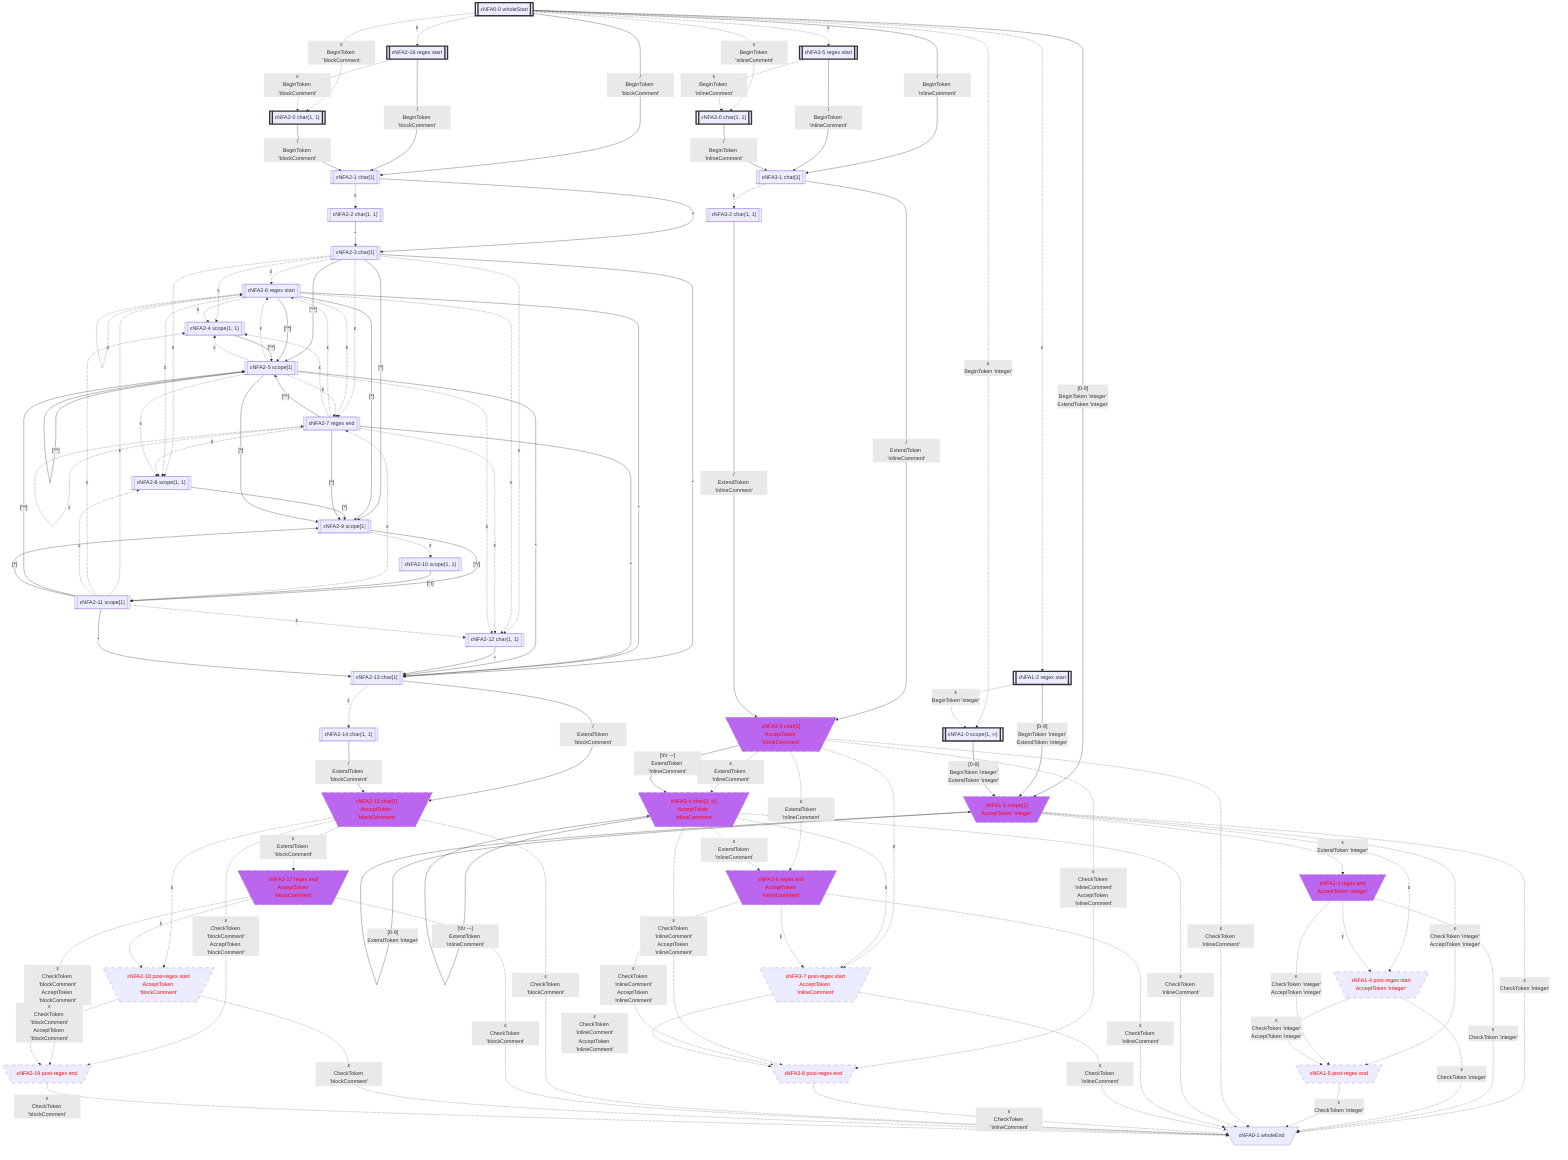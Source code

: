 flowchart
classDef c0001 color:#FF0000;
classDef c0010 stroke-dasharray: 10 10;
classDef c0011 stroke-dasharray: 10 10,color:#FF0000;
classDef c0100 fill:#BB66EE;
classDef c0101 fill:#BB66EE,color:#FF0000;
classDef c0110 fill:#BB66EE,stroke-dasharray: 10 10;
classDef c0111 fill:#BB66EE,stroke-dasharray: 10 10,color:#FF0000;
classDef c1000 stroke:#333,stroke-width:4px;
classDef c1001 stroke:#333,stroke-width:4px,color:#FF0000;
classDef c1010 stroke:#333,stroke-width:4px,stroke-dasharray: 10 10;
classDef c1011 stroke:#333,stroke-width:4px,stroke-dasharray: 10 10,color:#FF0000;
classDef c1100 stroke:#333,stroke-width:4px,fill:#BB66EE;
classDef c1101 stroke:#333,stroke-width:4px,fill:#BB66EE,color:#FF0000;
classDef c1110 stroke:#333,stroke-width:4px,fill:#BB66EE,stroke-dasharray: 10 10;
classDef c1111 stroke:#333,stroke-width:4px,fill:#BB66EE,stroke-dasharray: 10 10,color:#FF0000;
eNFA0_0_37041500[["εNFA0-0 wholeStart"]]
class eNFA0_0_37041500 c1000;
eNFA1_2_47571555[["εNFA1-2 regex start"]]
class eNFA1_2_47571555 c1000;
eNFA2_16_64938051[["εNFA2-16 regex start"]]
class eNFA2_16_64938051 c1000;
eNFA3_5_25490811[["εNFA3-5 regex start"]]
class eNFA3_5_25490811 c1000;
eNFA1_0_9923843[["εNFA1-0 scope{1, ∞}"]]
class eNFA1_0_9923843 c1000;
eNFA2_0_11984159[["εNFA2-0 char{1, 1}"]]
class eNFA2_0_11984159 c1000;
eNFA3_0_43590645[["εNFA3-0 char{1, 1}"]]
class eNFA3_0_43590645 c1000;
eNFA1_1_60754972[\"εNFA1-1 scope[1]
AcceptToken 'integer'"/]
class eNFA1_1_60754972 c0111;
eNFA2_1_41181381[["εNFA2-1 char[1]"]]
eNFA3_1_47357582[["εNFA3-1 char[1]"]]
eNFA1_3_22205728[\"εNFA1-3 regex end
AcceptToken 'integer'"/]
class eNFA1_3_22205728 c0111;
eNFA1_4_8788113[\"εNFA1-4 post-regex start
AcceptToken 'integer'"/]
class eNFA1_4_8788113 c0011;
eNFA1_5_47236811[\"εNFA1-5 post-regex end"/]
class eNFA1_5_47236811 c0011;
eNFA0_1_27618155[\"εNFA0-1 wholeEnd"/]
eNFA2_2_10758903[["εNFA2-2 char{1, 1}"]]
eNFA2_3_15697576[["εNFA2-3 char[1]"]]
eNFA3_2_23565055[["εNFA3-2 char{1, 1}"]]
eNFA3_3_38777132[\"εNFA3-3 char[1]
AcceptToken 'inlineComment'"/]
class eNFA3_3_38777132 c0111;
eNFA2_6_14739853[["εNFA2-6 regex start"]]
eNFA2_4_53077479[["εNFA2-4 scope{1, 1}"]]
eNFA2_8_65549821[["εNFA2-8 scope{1, 1}"]]
eNFA2_7_7935270[["εNFA2-7 regex end"]]
eNFA2_5_63544148[["εNFA2-5 scope[1]"]]
eNFA2_9_29721263[["εNFA2-9 scope[1]"]]
eNFA2_12_7060460[["εNFA2-12 char{1, 1}"]]
eNFA2_13_58612075[["εNFA2-13 char[1]"]]
eNFA3_4_4308570[\"εNFA3-4 char{0, ∞}
AcceptToken 'inlineComment'"/]
class eNFA3_4_4308570 c0111;
eNFA3_6_13449869[\"εNFA3-6 regex end
AcceptToken 'inlineComment'"/]
class eNFA3_6_13449869 c0111;
eNFA3_7_56771492[\"εNFA3-7 post-regex start
AcceptToken 'inlineComment'"/]
class eNFA3_7_56771492 c0011;
eNFA3_8_32894845[\"εNFA3-8 post-regex end"/]
class eNFA3_8_32894845 c0011;
eNFA2_10_66164776[["εNFA2-10 scope{1, 1}"]]
eNFA2_11_22478116[["εNFA2-11 scope[1]"]]
eNFA2_14_35088115[["εNFA2-14 char{1, 1}"]]
eNFA2_15_40748571[\"εNFA2-15 char[1]
AcceptToken 'blockComment'"/]
class eNFA2_15_40748571 c0111;
eNFA2_17_31192822[\"εNFA2-17 regex end
AcceptToken 'blockComment'"/]
class eNFA2_17_31192822 c0111;
eNFA2_18_12299945[\"εNFA2-18 post-regex start
AcceptToken 'blockComment'"/]
class eNFA2_18_12299945 c0011;
eNFA2_19_976457[\"εNFA2-19 post-regex end"/]
class eNFA2_19_976457 c0011;
eNFA0_0_37041500 -.->|"ε"|eNFA1_2_47571555
eNFA0_0_37041500 -.->|"ε"|eNFA2_16_64938051
eNFA0_0_37041500 -.->|"ε"|eNFA3_5_25490811
eNFA0_0_37041500 -.->|"ε
BeginToken 'integer'"|eNFA1_0_9923843
eNFA0_0_37041500 -.->|"ε
BeginToken 'blockComment'"|eNFA2_0_11984159
eNFA0_0_37041500 -.->|"ε
BeginToken 'inlineComment'"|eNFA3_0_43590645
eNFA0_0_37041500 -->|"[0-9]
BeginToken 'integer'
ExtendToken 'integer'"|eNFA1_1_60754972
eNFA0_0_37041500 -->|"/
BeginToken 'blockComment'"|eNFA2_1_41181381
eNFA0_0_37041500 -->|"/
BeginToken 'inlineComment'"|eNFA3_1_47357582
eNFA1_2_47571555 -.->|"ε
BeginToken 'integer'"|eNFA1_0_9923843
eNFA1_2_47571555 -->|"[0-9]
BeginToken 'integer'
ExtendToken 'integer'"|eNFA1_1_60754972
eNFA2_16_64938051 -.->|"ε
BeginToken 'blockComment'"|eNFA2_0_11984159
eNFA2_16_64938051 -->|"/
BeginToken 'blockComment'"|eNFA2_1_41181381
eNFA3_5_25490811 -.->|"ε
BeginToken 'inlineComment'"|eNFA3_0_43590645
eNFA3_5_25490811 -->|"/
BeginToken 'inlineComment'"|eNFA3_1_47357582
eNFA1_0_9923843 -->|"[0-9]
BeginToken 'integer'
ExtendToken 'integer'"|eNFA1_1_60754972
eNFA2_0_11984159 -->|"/
BeginToken 'blockComment'"|eNFA2_1_41181381
eNFA3_0_43590645 -->|"/
BeginToken 'inlineComment'"|eNFA3_1_47357582
eNFA1_1_60754972 -->|"[0-9]
ExtendToken 'integer'"|eNFA1_1_60754972
eNFA1_1_60754972 -.->|"ε
ExtendToken 'integer'"|eNFA1_3_22205728
eNFA1_1_60754972 -.->|"ε"|eNFA1_4_8788113
eNFA1_1_60754972 -.->|"ε
CheckToken 'integer'
AcceptToken 'integer'"|eNFA1_5_47236811
eNFA1_1_60754972 -.->|"ε
CheckToken 'integer'"|eNFA0_1_27618155
eNFA2_1_41181381 -.->|"ε"|eNFA2_2_10758903
eNFA2_1_41181381 -->|"*"|eNFA2_3_15697576
eNFA3_1_47357582 -.->|"ε"|eNFA3_2_23565055
eNFA3_1_47357582 -->|"/
ExtendToken 'inlineComment'"|eNFA3_3_38777132
eNFA1_3_22205728 -.->|"ε"|eNFA1_4_8788113
eNFA1_3_22205728 -.->|"ε
CheckToken 'integer'
AcceptToken 'integer'"|eNFA1_5_47236811
eNFA1_3_22205728 -.->|"ε
CheckToken 'integer'"|eNFA0_1_27618155
eNFA1_4_8788113 -.->|"ε
CheckToken 'integer'
AcceptToken 'integer'"|eNFA1_5_47236811
eNFA1_4_8788113 -.->|"ε
CheckToken 'integer'"|eNFA0_1_27618155
eNFA1_5_47236811 -.->|"ε
CheckToken 'integer'"|eNFA0_1_27618155
eNFA2_2_10758903 -->|"*"|eNFA2_3_15697576
eNFA2_3_15697576 -.->|"ε"|eNFA2_6_14739853
eNFA2_3_15697576 -.->|"ε"|eNFA2_4_53077479
eNFA2_3_15697576 -.->|"ε"|eNFA2_8_65549821
eNFA2_3_15697576 -.->|"ε"|eNFA2_7_7935270
eNFA2_3_15697576 -->|"[^*]"|eNFA2_5_63544148
eNFA2_3_15697576 -->|"[*]"|eNFA2_9_29721263
eNFA2_3_15697576 -.->|"ε"|eNFA2_12_7060460
eNFA2_3_15697576 -->|"*"|eNFA2_13_58612075
eNFA3_2_23565055 -->|"/
ExtendToken 'inlineComment'"|eNFA3_3_38777132
eNFA3_3_38777132 -.->|"ε
ExtendToken 'inlineComment'"|eNFA3_4_4308570
eNFA3_3_38777132 -->|"[#92;t#92;r#32;-~]
ExtendToken 'inlineComment'"|eNFA3_4_4308570
eNFA3_3_38777132 -.->|"ε
ExtendToken 'inlineComment'"|eNFA3_6_13449869
eNFA3_3_38777132 -.->|"ε"|eNFA3_7_56771492
eNFA3_3_38777132 -.->|"ε
CheckToken 'inlineComment'
AcceptToken 'inlineComment'"|eNFA3_8_32894845
eNFA3_3_38777132 -.->|"ε
CheckToken 'inlineComment'"|eNFA0_1_27618155
eNFA2_6_14739853 -.->|"ε"|eNFA2_4_53077479
eNFA2_6_14739853 -.->|"ε"|eNFA2_8_65549821
eNFA2_6_14739853 -.->|"ε"|eNFA2_7_7935270
eNFA2_6_14739853 -->|"[^*]"|eNFA2_5_63544148
eNFA2_6_14739853 -->|"[*]"|eNFA2_9_29721263
eNFA2_6_14739853 -.->|"ε"|eNFA2_6_14739853
eNFA2_6_14739853 -.->|"ε"|eNFA2_12_7060460
eNFA2_6_14739853 -->|"*"|eNFA2_13_58612075
eNFA2_4_53077479 -->|"[^*]"|eNFA2_5_63544148
eNFA2_8_65549821 -->|"[*]"|eNFA2_9_29721263
eNFA2_7_7935270 -.->|"ε"|eNFA2_6_14739853
eNFA2_7_7935270 -.->|"ε"|eNFA2_12_7060460
eNFA2_7_7935270 -.->|"ε"|eNFA2_4_53077479
eNFA2_7_7935270 -.->|"ε"|eNFA2_8_65549821
eNFA2_7_7935270 -.->|"ε"|eNFA2_7_7935270
eNFA2_7_7935270 -->|"[^*]"|eNFA2_5_63544148
eNFA2_7_7935270 -->|"[*]"|eNFA2_9_29721263
eNFA2_7_7935270 -->|"*"|eNFA2_13_58612075
eNFA2_5_63544148 -.->|"ε"|eNFA2_7_7935270
eNFA2_5_63544148 -.->|"ε"|eNFA2_6_14739853
eNFA2_5_63544148 -.->|"ε"|eNFA2_12_7060460
eNFA2_5_63544148 -.->|"ε"|eNFA2_4_53077479
eNFA2_5_63544148 -.->|"ε"|eNFA2_8_65549821
eNFA2_5_63544148 -->|"[^*]"|eNFA2_5_63544148
eNFA2_5_63544148 -->|"[*]"|eNFA2_9_29721263
eNFA2_5_63544148 -->|"*"|eNFA2_13_58612075
eNFA2_9_29721263 -.->|"ε"|eNFA2_10_66164776
eNFA2_9_29721263 -->|"[^/]"|eNFA2_11_22478116
eNFA2_12_7060460 -->|"*"|eNFA2_13_58612075
eNFA2_13_58612075 -.->|"ε"|eNFA2_14_35088115
eNFA2_13_58612075 -->|"/
ExtendToken 'blockComment'"|eNFA2_15_40748571
eNFA3_4_4308570 -->|"[#92;t#92;r#32;-~]
ExtendToken 'inlineComment'"|eNFA3_4_4308570
eNFA3_4_4308570 -.->|"ε
ExtendToken 'inlineComment'"|eNFA3_6_13449869
eNFA3_4_4308570 -.->|"ε"|eNFA3_7_56771492
eNFA3_4_4308570 -.->|"ε
CheckToken 'inlineComment'
AcceptToken 'inlineComment'"|eNFA3_8_32894845
eNFA3_4_4308570 -.->|"ε
CheckToken 'inlineComment'"|eNFA0_1_27618155
eNFA3_6_13449869 -.->|"ε"|eNFA3_7_56771492
eNFA3_6_13449869 -.->|"ε
CheckToken 'inlineComment'
AcceptToken 'inlineComment'"|eNFA3_8_32894845
eNFA3_6_13449869 -.->|"ε
CheckToken 'inlineComment'"|eNFA0_1_27618155
eNFA3_7_56771492 -.->|"ε
CheckToken 'inlineComment'
AcceptToken 'inlineComment'"|eNFA3_8_32894845
eNFA3_7_56771492 -.->|"ε
CheckToken 'inlineComment'"|eNFA0_1_27618155
eNFA3_8_32894845 -.->|"ε
CheckToken 'inlineComment'"|eNFA0_1_27618155
eNFA2_10_66164776 -->|"[^/]"|eNFA2_11_22478116
eNFA2_11_22478116 -.->|"ε"|eNFA2_7_7935270
eNFA2_11_22478116 -.->|"ε"|eNFA2_6_14739853
eNFA2_11_22478116 -.->|"ε"|eNFA2_12_7060460
eNFA2_11_22478116 -.->|"ε"|eNFA2_4_53077479
eNFA2_11_22478116 -.->|"ε"|eNFA2_8_65549821
eNFA2_11_22478116 -->|"[^*]"|eNFA2_5_63544148
eNFA2_11_22478116 -->|"[*]"|eNFA2_9_29721263
eNFA2_11_22478116 -->|"*"|eNFA2_13_58612075
eNFA2_14_35088115 -->|"/
ExtendToken 'blockComment'"|eNFA2_15_40748571
eNFA2_15_40748571 -.->|"ε
ExtendToken 'blockComment'"|eNFA2_17_31192822
eNFA2_15_40748571 -.->|"ε"|eNFA2_18_12299945
eNFA2_15_40748571 -.->|"ε
CheckToken 'blockComment'
AcceptToken 'blockComment'"|eNFA2_19_976457
eNFA2_15_40748571 -.->|"ε
CheckToken 'blockComment'"|eNFA0_1_27618155
eNFA2_17_31192822 -.->|"ε"|eNFA2_18_12299945
eNFA2_17_31192822 -.->|"ε
CheckToken 'blockComment'
AcceptToken 'blockComment'"|eNFA2_19_976457
eNFA2_17_31192822 -.->|"ε
CheckToken 'blockComment'"|eNFA0_1_27618155
eNFA2_18_12299945 -.->|"ε
CheckToken 'blockComment'
AcceptToken 'blockComment'"|eNFA2_19_976457
eNFA2_18_12299945 -.->|"ε
CheckToken 'blockComment'"|eNFA0_1_27618155
eNFA2_19_976457 -.->|"ε
CheckToken 'blockComment'"|eNFA0_1_27618155